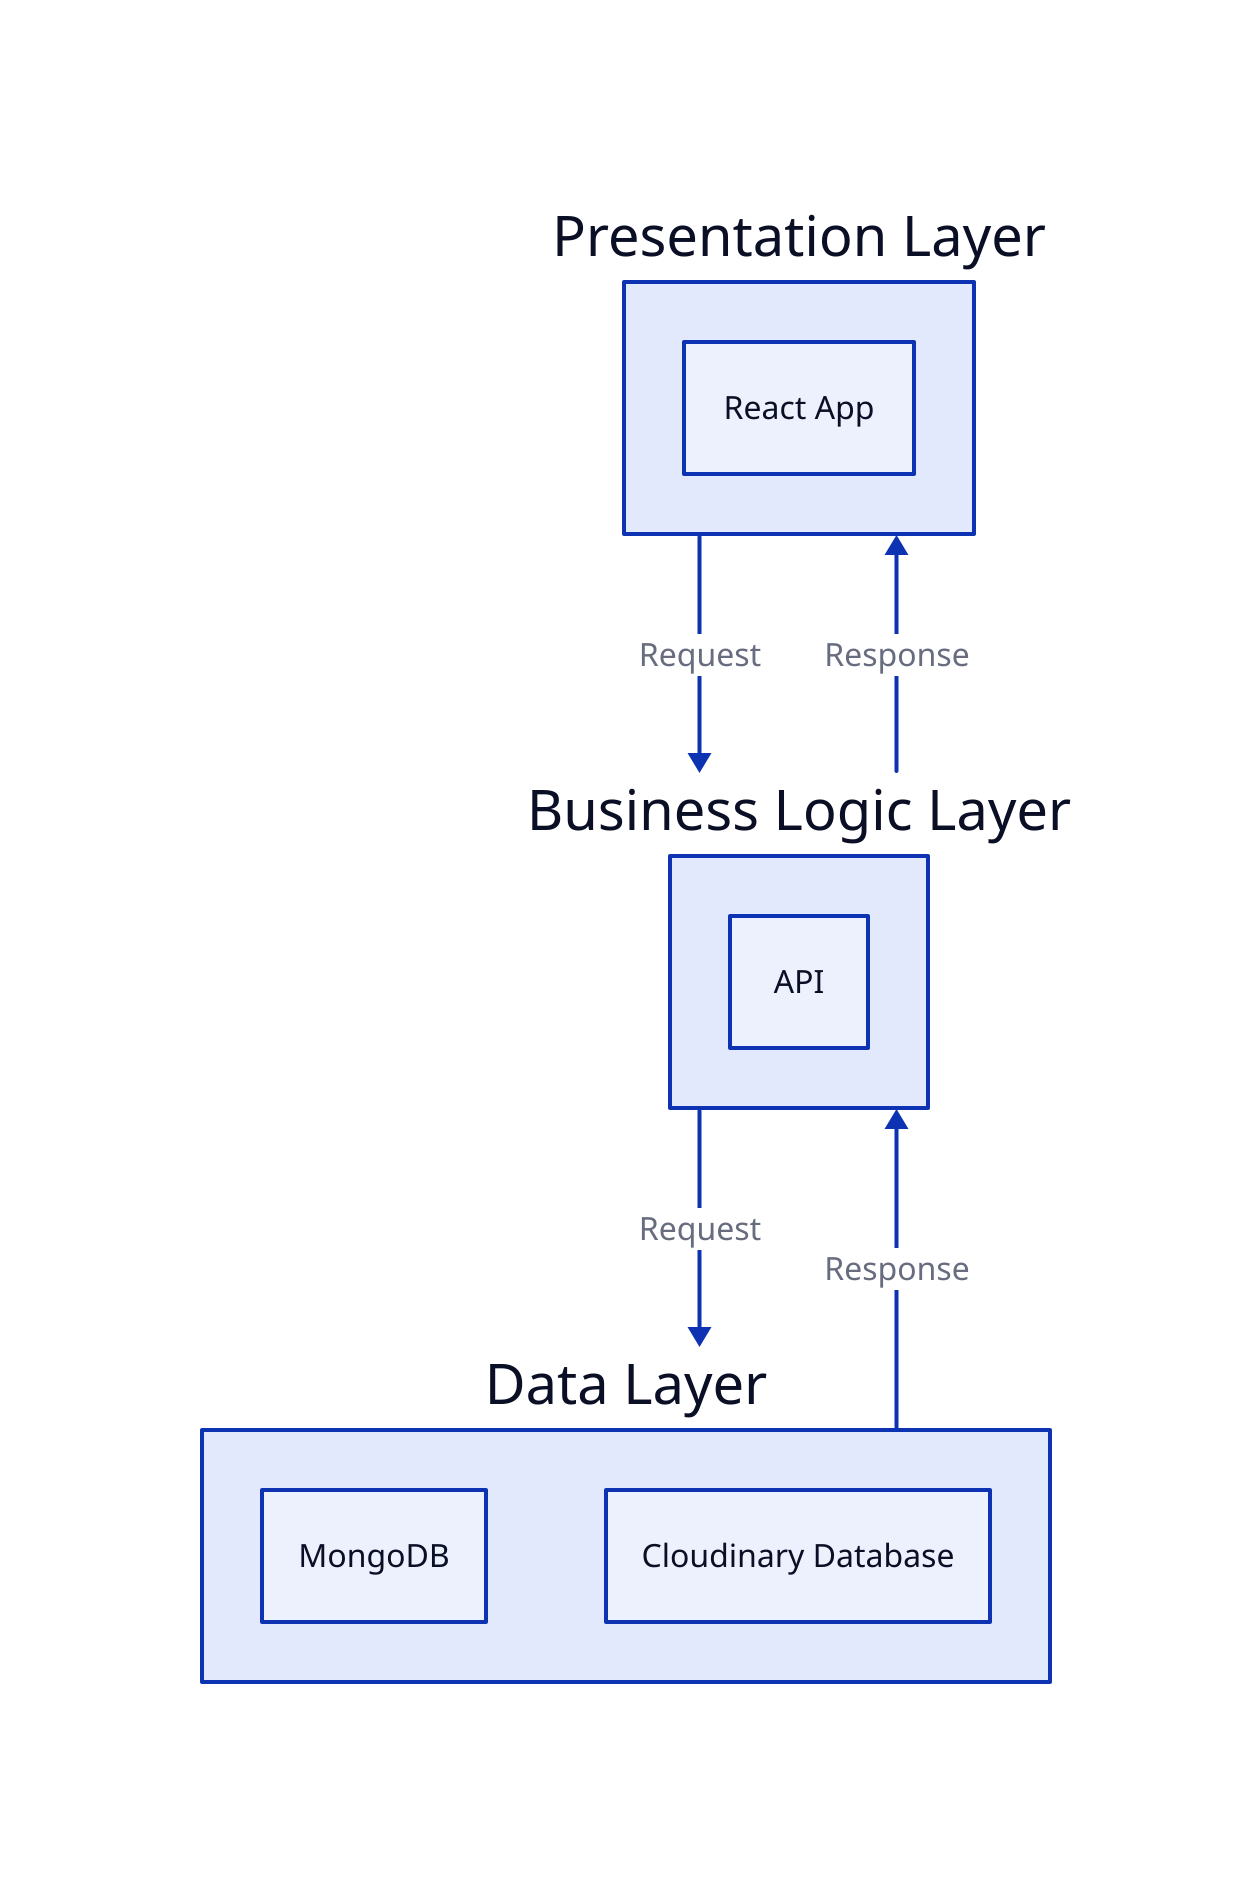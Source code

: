 Presentation Layer: {
  React App
}

Business Logic Layer: {
  API
}

Data Layer: {
  MongoDB
  Cloudinary Database
}

Presentation Layer -> Business Logic Layer: Request
Presentation Layer <- Business Logic Layer: Response

Business Logic Layer -> Data Layer: Request
Business Logic Layer <- Data Layer: Response
